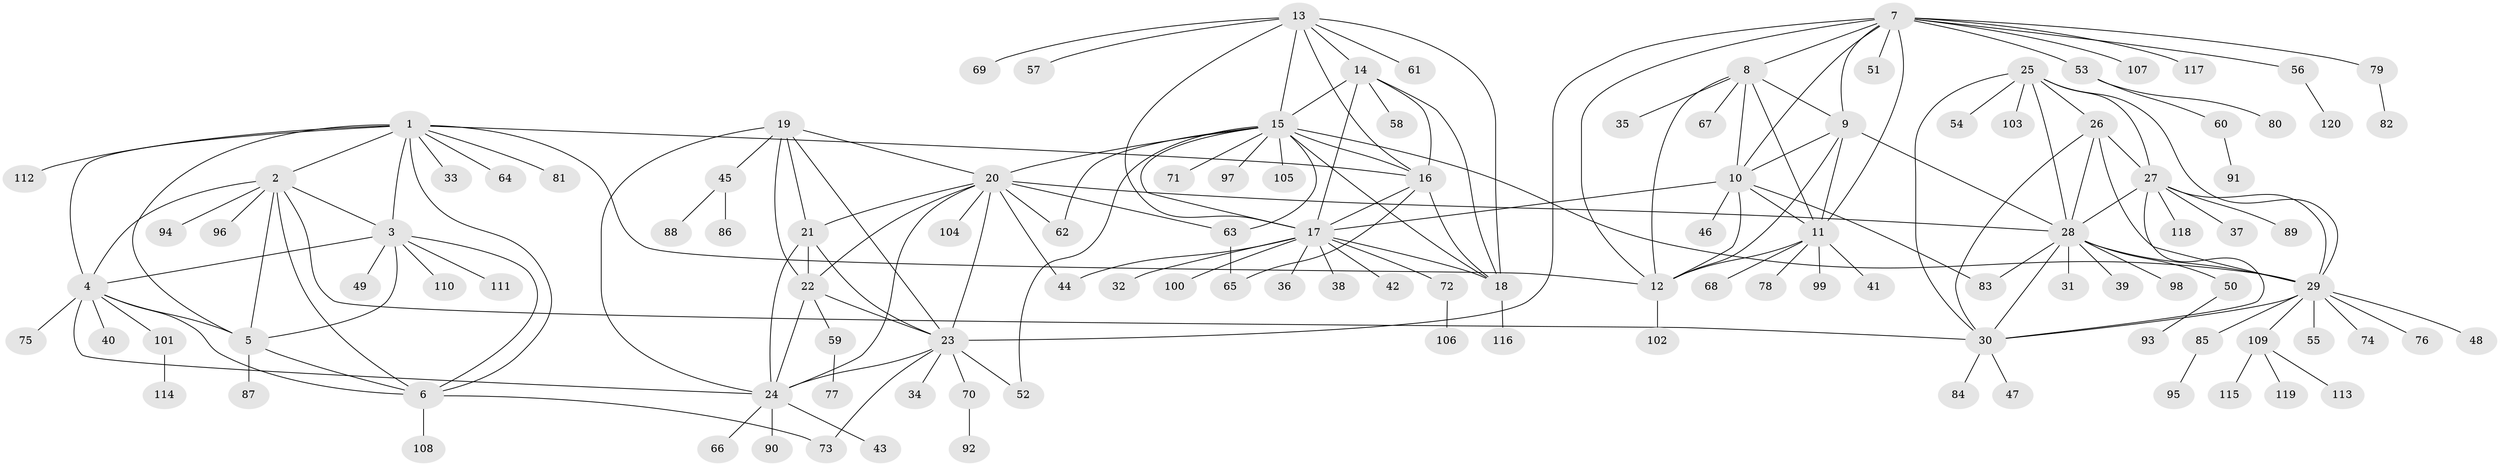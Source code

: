 // Generated by graph-tools (version 1.1) at 2025/55/03/09/25 04:55:48]
// undirected, 120 vertices, 182 edges
graph export_dot {
graph [start="1"]
  node [color=gray90,style=filled];
  1;
  2;
  3;
  4;
  5;
  6;
  7;
  8;
  9;
  10;
  11;
  12;
  13;
  14;
  15;
  16;
  17;
  18;
  19;
  20;
  21;
  22;
  23;
  24;
  25;
  26;
  27;
  28;
  29;
  30;
  31;
  32;
  33;
  34;
  35;
  36;
  37;
  38;
  39;
  40;
  41;
  42;
  43;
  44;
  45;
  46;
  47;
  48;
  49;
  50;
  51;
  52;
  53;
  54;
  55;
  56;
  57;
  58;
  59;
  60;
  61;
  62;
  63;
  64;
  65;
  66;
  67;
  68;
  69;
  70;
  71;
  72;
  73;
  74;
  75;
  76;
  77;
  78;
  79;
  80;
  81;
  82;
  83;
  84;
  85;
  86;
  87;
  88;
  89;
  90;
  91;
  92;
  93;
  94;
  95;
  96;
  97;
  98;
  99;
  100;
  101;
  102;
  103;
  104;
  105;
  106;
  107;
  108;
  109;
  110;
  111;
  112;
  113;
  114;
  115;
  116;
  117;
  118;
  119;
  120;
  1 -- 2;
  1 -- 3;
  1 -- 4;
  1 -- 5;
  1 -- 6;
  1 -- 12;
  1 -- 16;
  1 -- 33;
  1 -- 64;
  1 -- 81;
  1 -- 112;
  2 -- 3;
  2 -- 4;
  2 -- 5;
  2 -- 6;
  2 -- 30;
  2 -- 94;
  2 -- 96;
  3 -- 4;
  3 -- 5;
  3 -- 6;
  3 -- 49;
  3 -- 110;
  3 -- 111;
  4 -- 5;
  4 -- 6;
  4 -- 24;
  4 -- 40;
  4 -- 75;
  4 -- 101;
  5 -- 6;
  5 -- 87;
  6 -- 73;
  6 -- 108;
  7 -- 8;
  7 -- 9;
  7 -- 10;
  7 -- 11;
  7 -- 12;
  7 -- 23;
  7 -- 51;
  7 -- 53;
  7 -- 56;
  7 -- 79;
  7 -- 107;
  7 -- 117;
  8 -- 9;
  8 -- 10;
  8 -- 11;
  8 -- 12;
  8 -- 35;
  8 -- 67;
  9 -- 10;
  9 -- 11;
  9 -- 12;
  9 -- 28;
  10 -- 11;
  10 -- 12;
  10 -- 17;
  10 -- 46;
  10 -- 83;
  11 -- 12;
  11 -- 41;
  11 -- 68;
  11 -- 78;
  11 -- 99;
  12 -- 102;
  13 -- 14;
  13 -- 15;
  13 -- 16;
  13 -- 17;
  13 -- 18;
  13 -- 57;
  13 -- 61;
  13 -- 69;
  14 -- 15;
  14 -- 16;
  14 -- 17;
  14 -- 18;
  14 -- 58;
  15 -- 16;
  15 -- 17;
  15 -- 18;
  15 -- 20;
  15 -- 29;
  15 -- 52;
  15 -- 62;
  15 -- 63;
  15 -- 71;
  15 -- 97;
  15 -- 105;
  16 -- 17;
  16 -- 18;
  16 -- 65;
  17 -- 18;
  17 -- 32;
  17 -- 36;
  17 -- 38;
  17 -- 42;
  17 -- 44;
  17 -- 72;
  17 -- 100;
  18 -- 116;
  19 -- 20;
  19 -- 21;
  19 -- 22;
  19 -- 23;
  19 -- 24;
  19 -- 45;
  20 -- 21;
  20 -- 22;
  20 -- 23;
  20 -- 24;
  20 -- 28;
  20 -- 44;
  20 -- 62;
  20 -- 63;
  20 -- 104;
  21 -- 22;
  21 -- 23;
  21 -- 24;
  22 -- 23;
  22 -- 24;
  22 -- 59;
  23 -- 24;
  23 -- 34;
  23 -- 52;
  23 -- 70;
  23 -- 73;
  24 -- 43;
  24 -- 66;
  24 -- 90;
  25 -- 26;
  25 -- 27;
  25 -- 28;
  25 -- 29;
  25 -- 30;
  25 -- 54;
  25 -- 103;
  26 -- 27;
  26 -- 28;
  26 -- 29;
  26 -- 30;
  27 -- 28;
  27 -- 29;
  27 -- 30;
  27 -- 37;
  27 -- 89;
  27 -- 118;
  28 -- 29;
  28 -- 30;
  28 -- 31;
  28 -- 39;
  28 -- 50;
  28 -- 83;
  28 -- 98;
  29 -- 30;
  29 -- 48;
  29 -- 55;
  29 -- 74;
  29 -- 76;
  29 -- 85;
  29 -- 109;
  30 -- 47;
  30 -- 84;
  45 -- 86;
  45 -- 88;
  50 -- 93;
  53 -- 60;
  53 -- 80;
  56 -- 120;
  59 -- 77;
  60 -- 91;
  63 -- 65;
  70 -- 92;
  72 -- 106;
  79 -- 82;
  85 -- 95;
  101 -- 114;
  109 -- 113;
  109 -- 115;
  109 -- 119;
}
